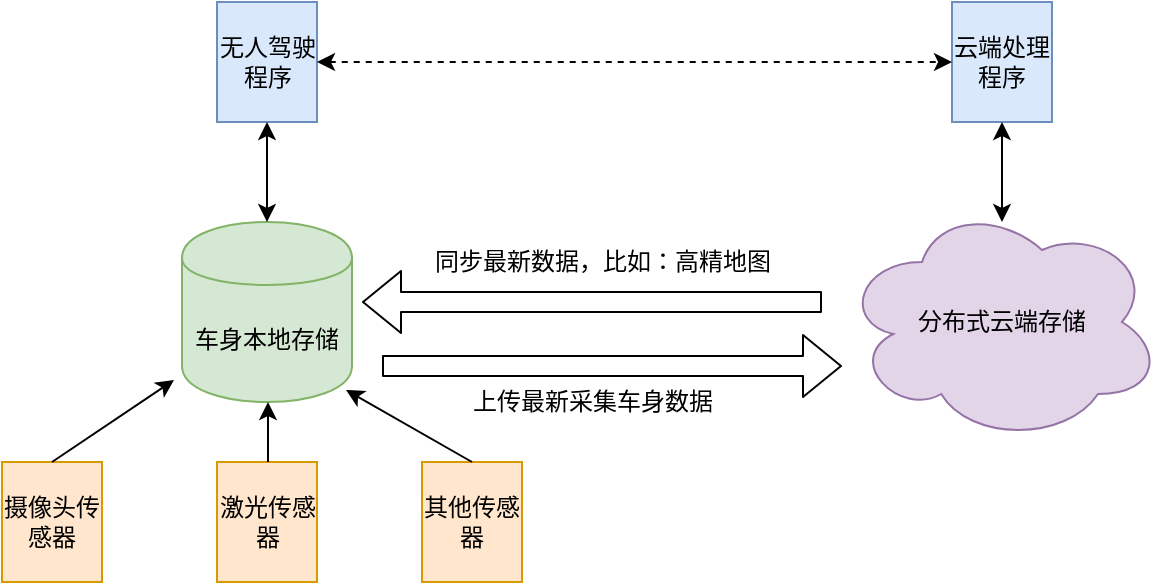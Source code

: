 <mxfile version="12.4.1" type="github" pages="1">
  <diagram id="D863qstZuLOjFjRP0NJ3" name="Page-1">
    <mxGraphModel dx="786" dy="460" grid="1" gridSize="10" guides="1" tooltips="1" connect="1" arrows="1" fold="1" page="1" pageScale="1" pageWidth="850" pageHeight="1100" math="0" shadow="0">
      <root>
        <mxCell id="0"/>
        <mxCell id="1" parent="0"/>
        <mxCell id="V-gPwlQsQdfMuetmsSFg-1" value="车身本地存储" style="shape=cylinder;whiteSpace=wrap;html=1;boundedLbl=1;backgroundOutline=1;fillColor=#d5e8d4;strokeColor=#82b366;" parent="1" vertex="1">
          <mxGeometry x="220" y="300" width="85" height="90" as="geometry"/>
        </mxCell>
        <mxCell id="V-gPwlQsQdfMuetmsSFg-2" value="摄像头传感器" style="rounded=0;whiteSpace=wrap;html=1;fillColor=#ffe6cc;strokeColor=#d79b00;" parent="1" vertex="1">
          <mxGeometry x="130" y="420" width="50" height="60" as="geometry"/>
        </mxCell>
        <mxCell id="V-gPwlQsQdfMuetmsSFg-3" value="激光传感器" style="rounded=0;whiteSpace=wrap;html=1;fillColor=#ffe6cc;strokeColor=#d79b00;" parent="1" vertex="1">
          <mxGeometry x="237.5" y="420" width="50" height="60" as="geometry"/>
        </mxCell>
        <mxCell id="V-gPwlQsQdfMuetmsSFg-4" value="其他传感器" style="rounded=0;whiteSpace=wrap;html=1;fillColor=#ffe6cc;strokeColor=#d79b00;" parent="1" vertex="1">
          <mxGeometry x="340" y="420" width="50" height="60" as="geometry"/>
        </mxCell>
        <mxCell id="V-gPwlQsQdfMuetmsSFg-5" value="" style="endArrow=classic;html=1;entryX=-0.047;entryY=0.878;entryDx=0;entryDy=0;entryPerimeter=0;exitX=0.5;exitY=0;exitDx=0;exitDy=0;" parent="1" source="V-gPwlQsQdfMuetmsSFg-2" target="V-gPwlQsQdfMuetmsSFg-1" edge="1">
          <mxGeometry width="50" height="50" relative="1" as="geometry">
            <mxPoint x="210" y="300" as="sourcePoint"/>
            <mxPoint x="260" y="250" as="targetPoint"/>
          </mxGeometry>
        </mxCell>
        <mxCell id="V-gPwlQsQdfMuetmsSFg-6" value="" style="endArrow=classic;html=1;" parent="1" edge="1">
          <mxGeometry width="50" height="50" relative="1" as="geometry">
            <mxPoint x="263" y="420" as="sourcePoint"/>
            <mxPoint x="263" y="390" as="targetPoint"/>
          </mxGeometry>
        </mxCell>
        <mxCell id="V-gPwlQsQdfMuetmsSFg-7" value="" style="endArrow=classic;html=1;entryX=0.965;entryY=0.933;entryDx=0;entryDy=0;exitX=0.5;exitY=0;exitDx=0;exitDy=0;entryPerimeter=0;" parent="1" source="V-gPwlQsQdfMuetmsSFg-4" target="V-gPwlQsQdfMuetmsSFg-1" edge="1">
          <mxGeometry width="50" height="50" relative="1" as="geometry">
            <mxPoint x="285" y="250" as="sourcePoint"/>
            <mxPoint x="285" y="310" as="targetPoint"/>
          </mxGeometry>
        </mxCell>
        <mxCell id="V-gPwlQsQdfMuetmsSFg-8" value="分布式云端存储" style="ellipse;shape=cloud;whiteSpace=wrap;html=1;fillColor=#e1d5e7;strokeColor=#9673a6;" parent="1" vertex="1">
          <mxGeometry x="550" y="290" width="160" height="120" as="geometry"/>
        </mxCell>
        <mxCell id="V-gPwlQsQdfMuetmsSFg-11" value="" style="shape=flexArrow;endArrow=classic;html=1;" parent="1" edge="1">
          <mxGeometry width="50" height="50" relative="1" as="geometry">
            <mxPoint x="540" y="340" as="sourcePoint"/>
            <mxPoint x="310" y="340" as="targetPoint"/>
          </mxGeometry>
        </mxCell>
        <mxCell id="V-gPwlQsQdfMuetmsSFg-12" value="同步最新数据，比如：高精地图" style="text;html=1;align=center;verticalAlign=middle;resizable=0;points=[];;labelBackgroundColor=#ffffff;" parent="V-gPwlQsQdfMuetmsSFg-11" vertex="1" connectable="0">
          <mxGeometry x="-0.289" y="-4" relative="1" as="geometry">
            <mxPoint x="-28" y="-16" as="offset"/>
          </mxGeometry>
        </mxCell>
        <mxCell id="V-gPwlQsQdfMuetmsSFg-13" value="" style="shape=flexArrow;endArrow=classic;html=1;" parent="1" edge="1">
          <mxGeometry width="50" height="50" relative="1" as="geometry">
            <mxPoint x="320" y="372" as="sourcePoint"/>
            <mxPoint x="550" y="372" as="targetPoint"/>
          </mxGeometry>
        </mxCell>
        <mxCell id="V-gPwlQsQdfMuetmsSFg-14" value="上传最新采集车身数据" style="text;html=1;align=center;verticalAlign=middle;resizable=0;points=[];;labelBackgroundColor=#ffffff;" parent="V-gPwlQsQdfMuetmsSFg-13" vertex="1" connectable="0">
          <mxGeometry x="-0.07" y="1" relative="1" as="geometry">
            <mxPoint x="-2" y="19" as="offset"/>
          </mxGeometry>
        </mxCell>
        <mxCell id="GA8HBQPpW13yg4bo3vhE-2" value="无人驾驶程序" style="rounded=0;whiteSpace=wrap;html=1;fillColor=#dae8fc;strokeColor=#6c8ebf;" vertex="1" parent="1">
          <mxGeometry x="237.5" y="190" width="50" height="60" as="geometry"/>
        </mxCell>
        <mxCell id="GA8HBQPpW13yg4bo3vhE-3" value="" style="endArrow=classic;startArrow=classic;html=1;entryX=0.5;entryY=1;entryDx=0;entryDy=0;exitX=0.5;exitY=0;exitDx=0;exitDy=0;" edge="1" parent="1" source="V-gPwlQsQdfMuetmsSFg-1" target="GA8HBQPpW13yg4bo3vhE-2">
          <mxGeometry width="50" height="50" relative="1" as="geometry">
            <mxPoint x="130" y="550" as="sourcePoint"/>
            <mxPoint x="180" y="500" as="targetPoint"/>
          </mxGeometry>
        </mxCell>
        <mxCell id="GA8HBQPpW13yg4bo3vhE-4" value="云端处理程序" style="rounded=0;whiteSpace=wrap;html=1;fillColor=#dae8fc;strokeColor=#6c8ebf;" vertex="1" parent="1">
          <mxGeometry x="605" y="190" width="50" height="60" as="geometry"/>
        </mxCell>
        <mxCell id="GA8HBQPpW13yg4bo3vhE-5" value="" style="endArrow=classic;startArrow=classic;html=1;exitX=1;exitY=0.5;exitDx=0;exitDy=0;entryX=0;entryY=0.5;entryDx=0;entryDy=0;dashed=1;" edge="1" parent="1" source="GA8HBQPpW13yg4bo3vhE-2" target="GA8HBQPpW13yg4bo3vhE-4">
          <mxGeometry width="50" height="50" relative="1" as="geometry">
            <mxPoint x="360" y="230" as="sourcePoint"/>
            <mxPoint x="410" y="180" as="targetPoint"/>
          </mxGeometry>
        </mxCell>
        <mxCell id="GA8HBQPpW13yg4bo3vhE-6" value="" style="endArrow=classic;startArrow=classic;html=1;entryX=0.5;entryY=1;entryDx=0;entryDy=0;exitX=0.5;exitY=0;exitDx=0;exitDy=0;" edge="1" parent="1">
          <mxGeometry width="50" height="50" relative="1" as="geometry">
            <mxPoint x="630" y="300" as="sourcePoint"/>
            <mxPoint x="630" y="250" as="targetPoint"/>
          </mxGeometry>
        </mxCell>
      </root>
    </mxGraphModel>
  </diagram>
</mxfile>
